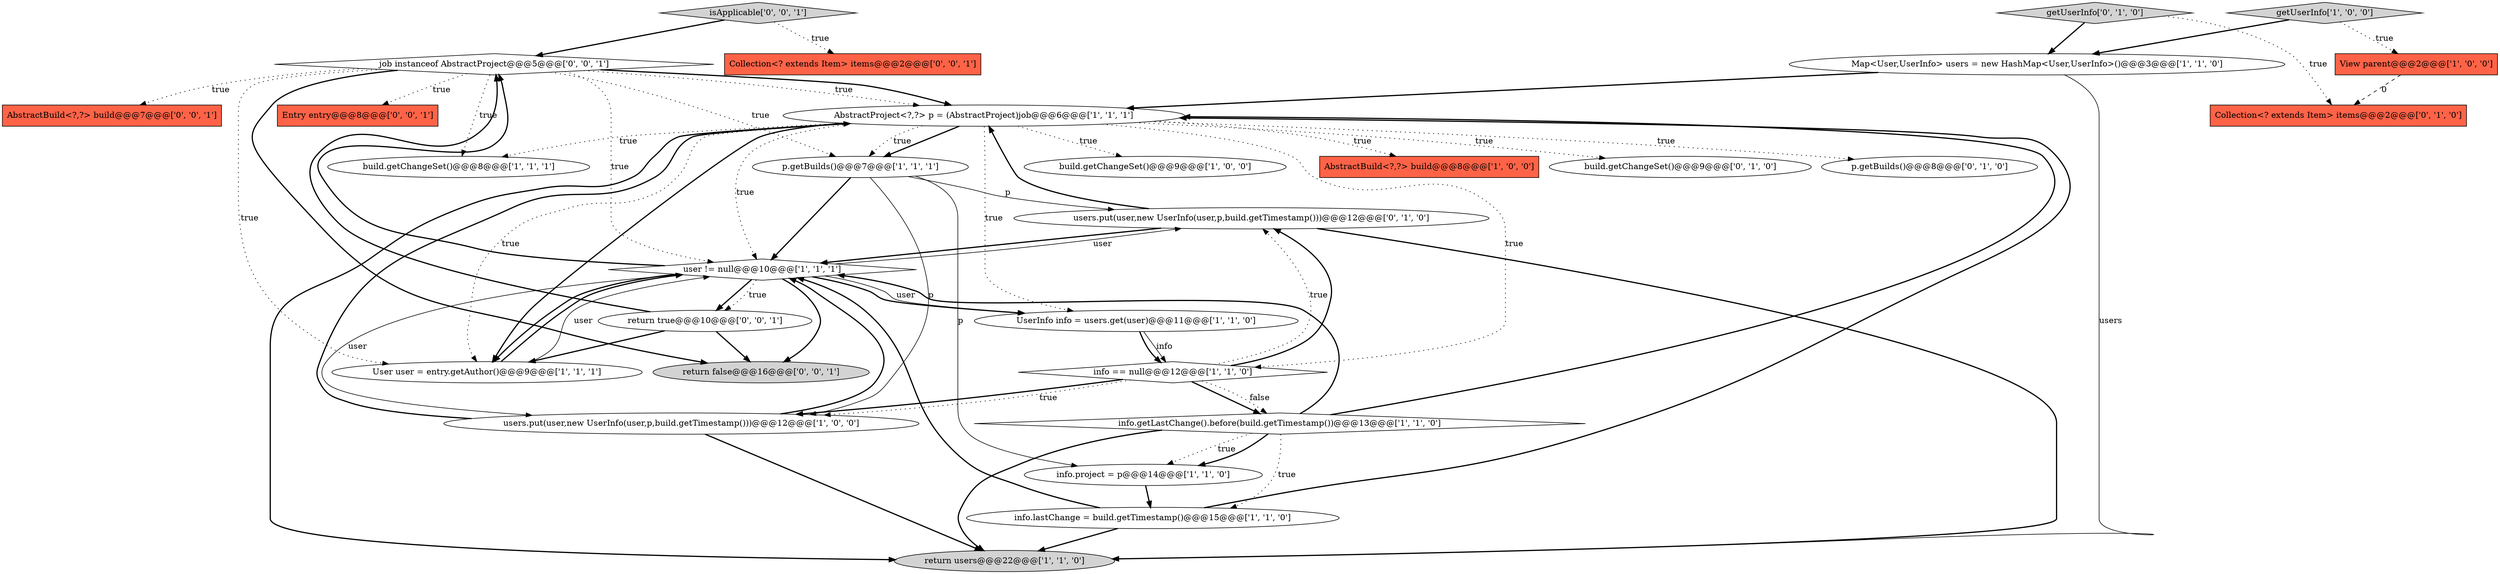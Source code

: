 digraph {
28 [style = filled, label = "isApplicable['0', '0', '1']", fillcolor = lightgray, shape = diamond image = "AAA0AAABBB3BBB"];
12 [style = filled, label = "AbstractProject<?,?> p = (AbstractProject)job@@@6@@@['1', '1', '1']", fillcolor = white, shape = ellipse image = "AAA0AAABBB1BBB"];
15 [style = filled, label = "info.getLastChange().before(build.getTimestamp())@@@13@@@['1', '1', '0']", fillcolor = white, shape = diamond image = "AAA0AAABBB1BBB"];
6 [style = filled, label = "build.getChangeSet()@@@9@@@['1', '0', '0']", fillcolor = white, shape = ellipse image = "AAA0AAABBB1BBB"];
10 [style = filled, label = "Map<User,UserInfo> users = new HashMap<User,UserInfo>()@@@3@@@['1', '1', '0']", fillcolor = white, shape = ellipse image = "AAA0AAABBB1BBB"];
13 [style = filled, label = "p.getBuilds()@@@7@@@['1', '1', '1']", fillcolor = white, shape = ellipse image = "AAA0AAABBB1BBB"];
24 [style = filled, label = "job instanceof AbstractProject@@@5@@@['0', '0', '1']", fillcolor = white, shape = diamond image = "AAA0AAABBB3BBB"];
1 [style = filled, label = "AbstractBuild<?,?> build@@@8@@@['1', '0', '0']", fillcolor = tomato, shape = box image = "AAA0AAABBB1BBB"];
26 [style = filled, label = "return true@@@10@@@['0', '0', '1']", fillcolor = white, shape = ellipse image = "AAA0AAABBB3BBB"];
21 [style = filled, label = "users.put(user,new UserInfo(user,p,build.getTimestamp()))@@@12@@@['0', '1', '0']", fillcolor = white, shape = ellipse image = "AAA0AAABBB2BBB"];
19 [style = filled, label = "build.getChangeSet()@@@9@@@['0', '1', '0']", fillcolor = white, shape = ellipse image = "AAA0AAABBB2BBB"];
4 [style = filled, label = "info.project = p@@@14@@@['1', '1', '0']", fillcolor = white, shape = ellipse image = "AAA0AAABBB1BBB"];
0 [style = filled, label = "users.put(user,new UserInfo(user,p,build.getTimestamp()))@@@12@@@['1', '0', '0']", fillcolor = white, shape = ellipse image = "AAA0AAABBB1BBB"];
9 [style = filled, label = "View parent@@@2@@@['1', '0', '0']", fillcolor = tomato, shape = box image = "AAA1AAABBB1BBB"];
20 [style = filled, label = "Collection<? extends Item> items@@@2@@@['0', '1', '0']", fillcolor = tomato, shape = box image = "AAA1AAABBB2BBB"];
17 [style = filled, label = "p.getBuilds()@@@8@@@['0', '1', '0']", fillcolor = white, shape = ellipse image = "AAA0AAABBB2BBB"];
25 [style = filled, label = "return false@@@16@@@['0', '0', '1']", fillcolor = lightgray, shape = ellipse image = "AAA0AAABBB3BBB"];
23 [style = filled, label = "AbstractBuild<?,?> build@@@7@@@['0', '0', '1']", fillcolor = tomato, shape = box image = "AAA0AAABBB3BBB"];
8 [style = filled, label = "info == null@@@12@@@['1', '1', '0']", fillcolor = white, shape = diamond image = "AAA0AAABBB1BBB"];
7 [style = filled, label = "info.lastChange = build.getTimestamp()@@@15@@@['1', '1', '0']", fillcolor = white, shape = ellipse image = "AAA0AAABBB1BBB"];
5 [style = filled, label = "getUserInfo['1', '0', '0']", fillcolor = lightgray, shape = diamond image = "AAA0AAABBB1BBB"];
16 [style = filled, label = "build.getChangeSet()@@@8@@@['1', '1', '1']", fillcolor = white, shape = ellipse image = "AAA0AAABBB1BBB"];
14 [style = filled, label = "User user = entry.getAuthor()@@@9@@@['1', '1', '1']", fillcolor = white, shape = ellipse image = "AAA0AAABBB1BBB"];
3 [style = filled, label = "UserInfo info = users.get(user)@@@11@@@['1', '1', '0']", fillcolor = white, shape = ellipse image = "AAA0AAABBB1BBB"];
22 [style = filled, label = "Collection<? extends Item> items@@@2@@@['0', '0', '1']", fillcolor = tomato, shape = box image = "AAA0AAABBB3BBB"];
18 [style = filled, label = "getUserInfo['0', '1', '0']", fillcolor = lightgray, shape = diamond image = "AAA0AAABBB2BBB"];
27 [style = filled, label = "Entry entry@@@8@@@['0', '0', '1']", fillcolor = tomato, shape = box image = "AAA0AAABBB3BBB"];
11 [style = filled, label = "return users@@@22@@@['1', '1', '0']", fillcolor = lightgray, shape = ellipse image = "AAA0AAABBB1BBB"];
2 [style = filled, label = "user != null@@@10@@@['1', '1', '1']", fillcolor = white, shape = diamond image = "AAA0AAABBB1BBB"];
9->20 [style = dashed, label="0"];
5->10 [style = bold, label=""];
13->21 [style = solid, label="p"];
12->3 [style = dotted, label="true"];
24->12 [style = bold, label=""];
15->2 [style = bold, label=""];
2->26 [style = bold, label=""];
7->11 [style = bold, label=""];
13->4 [style = solid, label="p"];
2->0 [style = solid, label="user"];
8->15 [style = bold, label=""];
12->17 [style = dotted, label="true"];
24->14 [style = dotted, label="true"];
8->21 [style = dotted, label="true"];
7->12 [style = bold, label=""];
12->8 [style = dotted, label="true"];
0->12 [style = bold, label=""];
2->3 [style = bold, label=""];
0->2 [style = bold, label=""];
26->25 [style = bold, label=""];
12->11 [style = bold, label=""];
12->2 [style = dotted, label="true"];
26->14 [style = bold, label=""];
8->15 [style = dotted, label="false"];
12->1 [style = dotted, label="true"];
3->8 [style = solid, label="info"];
0->11 [style = bold, label=""];
14->2 [style = solid, label="user"];
18->20 [style = dotted, label="true"];
24->27 [style = dotted, label="true"];
15->7 [style = dotted, label="true"];
26->24 [style = bold, label=""];
13->0 [style = solid, label="p"];
24->12 [style = dotted, label="true"];
24->16 [style = dotted, label="true"];
4->7 [style = bold, label=""];
15->4 [style = dotted, label="true"];
2->3 [style = solid, label="user"];
10->11 [style = solid, label="users"];
21->2 [style = bold, label=""];
21->12 [style = bold, label=""];
8->0 [style = bold, label=""];
2->21 [style = solid, label="user"];
12->13 [style = bold, label=""];
12->14 [style = dotted, label="true"];
12->13 [style = dotted, label="true"];
24->23 [style = dotted, label="true"];
15->11 [style = bold, label=""];
18->10 [style = bold, label=""];
12->16 [style = dotted, label="true"];
21->11 [style = bold, label=""];
12->6 [style = dotted, label="true"];
12->19 [style = dotted, label="true"];
10->12 [style = bold, label=""];
7->2 [style = bold, label=""];
24->25 [style = bold, label=""];
3->8 [style = bold, label=""];
2->14 [style = bold, label=""];
15->4 [style = bold, label=""];
12->14 [style = bold, label=""];
28->22 [style = dotted, label="true"];
8->21 [style = bold, label=""];
28->24 [style = bold, label=""];
5->9 [style = dotted, label="true"];
2->26 [style = dotted, label="true"];
8->0 [style = dotted, label="true"];
15->12 [style = bold, label=""];
14->2 [style = bold, label=""];
24->2 [style = dotted, label="true"];
2->24 [style = bold, label=""];
2->25 [style = bold, label=""];
13->2 [style = bold, label=""];
24->13 [style = dotted, label="true"];
}
